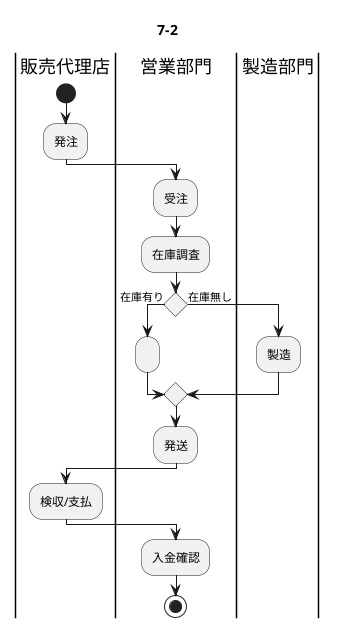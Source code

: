 @startuml
title 7-2
|販売代理店|
start
:発注;
|営業部門|
:受注;
:在庫調査;
if () is (在庫有り) then
:;
else(在庫無し)
|製造部門|
:製造;
endif
|営業部門|
:発送;
|販売代理店|
:検収/支払;
|営業部門|
:入金確認;
stop
@enduml